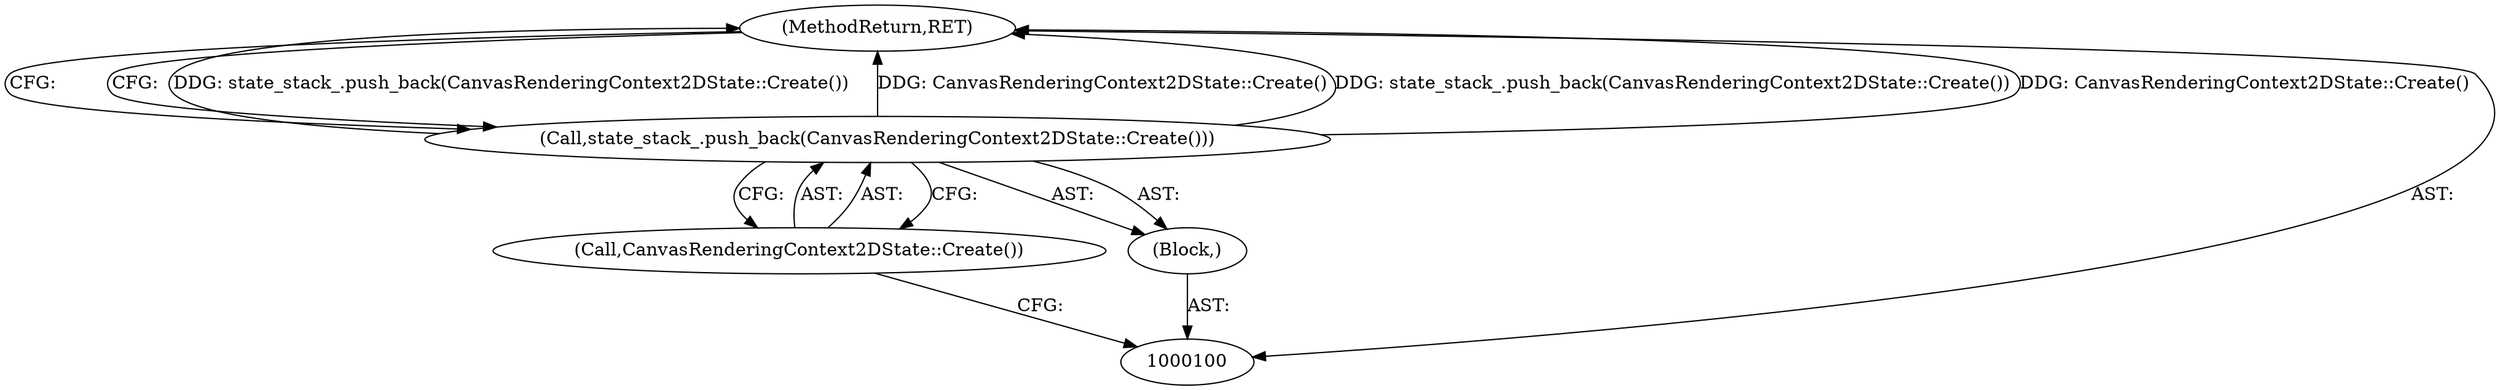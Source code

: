 digraph "0_Chrome_6ed26f014f76f10e76e80636027a2db9dcbe1664" {
"1000104" [label="(MethodReturn,RET)"];
"1000101" [label="(Block,)"];
"1000103" [label="(Call,CanvasRenderingContext2DState::Create())"];
"1000102" [label="(Call,state_stack_.push_back(CanvasRenderingContext2DState::Create()))"];
"1000104" -> "1000100"  [label="AST: "];
"1000104" -> "1000102"  [label="CFG: "];
"1000102" -> "1000104"  [label="DDG: state_stack_.push_back(CanvasRenderingContext2DState::Create())"];
"1000102" -> "1000104"  [label="DDG: CanvasRenderingContext2DState::Create()"];
"1000101" -> "1000100"  [label="AST: "];
"1000102" -> "1000101"  [label="AST: "];
"1000103" -> "1000102"  [label="AST: "];
"1000103" -> "1000100"  [label="CFG: "];
"1000102" -> "1000103"  [label="CFG: "];
"1000102" -> "1000101"  [label="AST: "];
"1000102" -> "1000103"  [label="CFG: "];
"1000103" -> "1000102"  [label="AST: "];
"1000104" -> "1000102"  [label="CFG: "];
"1000102" -> "1000104"  [label="DDG: state_stack_.push_back(CanvasRenderingContext2DState::Create())"];
"1000102" -> "1000104"  [label="DDG: CanvasRenderingContext2DState::Create()"];
}
